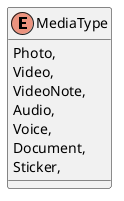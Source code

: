 @startuml
enum MediaType {
    Photo,
    Video,
    VideoNote,
    Audio,
    Voice,
    Document,
    Sticker,
}
@enduml
